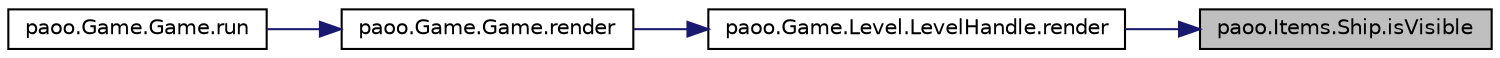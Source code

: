 digraph "paoo.Items.Ship.isVisible"
{
 // LATEX_PDF_SIZE
  edge [fontname="Helvetica",fontsize="10",labelfontname="Helvetica",labelfontsize="10"];
  node [fontname="Helvetica",fontsize="10",shape=record];
  rankdir="RL";
  Node33 [label="paoo.Items.Ship.isVisible",height=0.2,width=0.4,color="black", fillcolor="grey75", style="filled", fontcolor="black",tooltip=" "];
  Node33 -> Node34 [dir="back",color="midnightblue",fontsize="10",style="solid",fontname="Helvetica"];
  Node34 [label="paoo.Game.Level.LevelHandle.render",height=0.2,width=0.4,color="black", fillcolor="white", style="filled",URL="$classpaoo_1_1_game_1_1_level_1_1_level_handle.html#a43ce92f954bc00e37e498f59479a3387",tooltip=" "];
  Node34 -> Node35 [dir="back",color="midnightblue",fontsize="10",style="solid",fontname="Helvetica"];
  Node35 [label="paoo.Game.Game.render",height=0.2,width=0.4,color="black", fillcolor="white", style="filled",URL="$classpaoo_1_1_game_1_1_game.html#ad94433dadeb33e87418110324cd8437f",tooltip=" "];
  Node35 -> Node36 [dir="back",color="midnightblue",fontsize="10",style="solid",fontname="Helvetica"];
  Node36 [label="paoo.Game.Game.run",height=0.2,width=0.4,color="black", fillcolor="white", style="filled",URL="$classpaoo_1_1_game_1_1_game.html#aefa2a8d1aa068d409a925d122b99b1c8",tooltip=" "];
}
